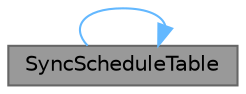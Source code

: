 digraph "SyncScheduleTable"
{
 // LATEX_PDF_SIZE
  bgcolor="transparent";
  edge [fontname=Helvetica,fontsize=10,labelfontname=Helvetica,labelfontsize=10];
  node [fontname=Helvetica,fontsize=10,shape=box,height=0.2,width=0.4];
  rankdir="RL";
  Node1 [id="Node000001",label="SyncScheduleTable",height=0.2,width=0.4,color="gray40", fillcolor="grey60", style="filled", fontcolor="black",tooltip="Starts synchronization of a Schedule Table."];
  Node1 -> Node1 [id="edge1_Node000001_Node000001",dir="back",color="steelblue1",style="solid",tooltip=" "];
}
